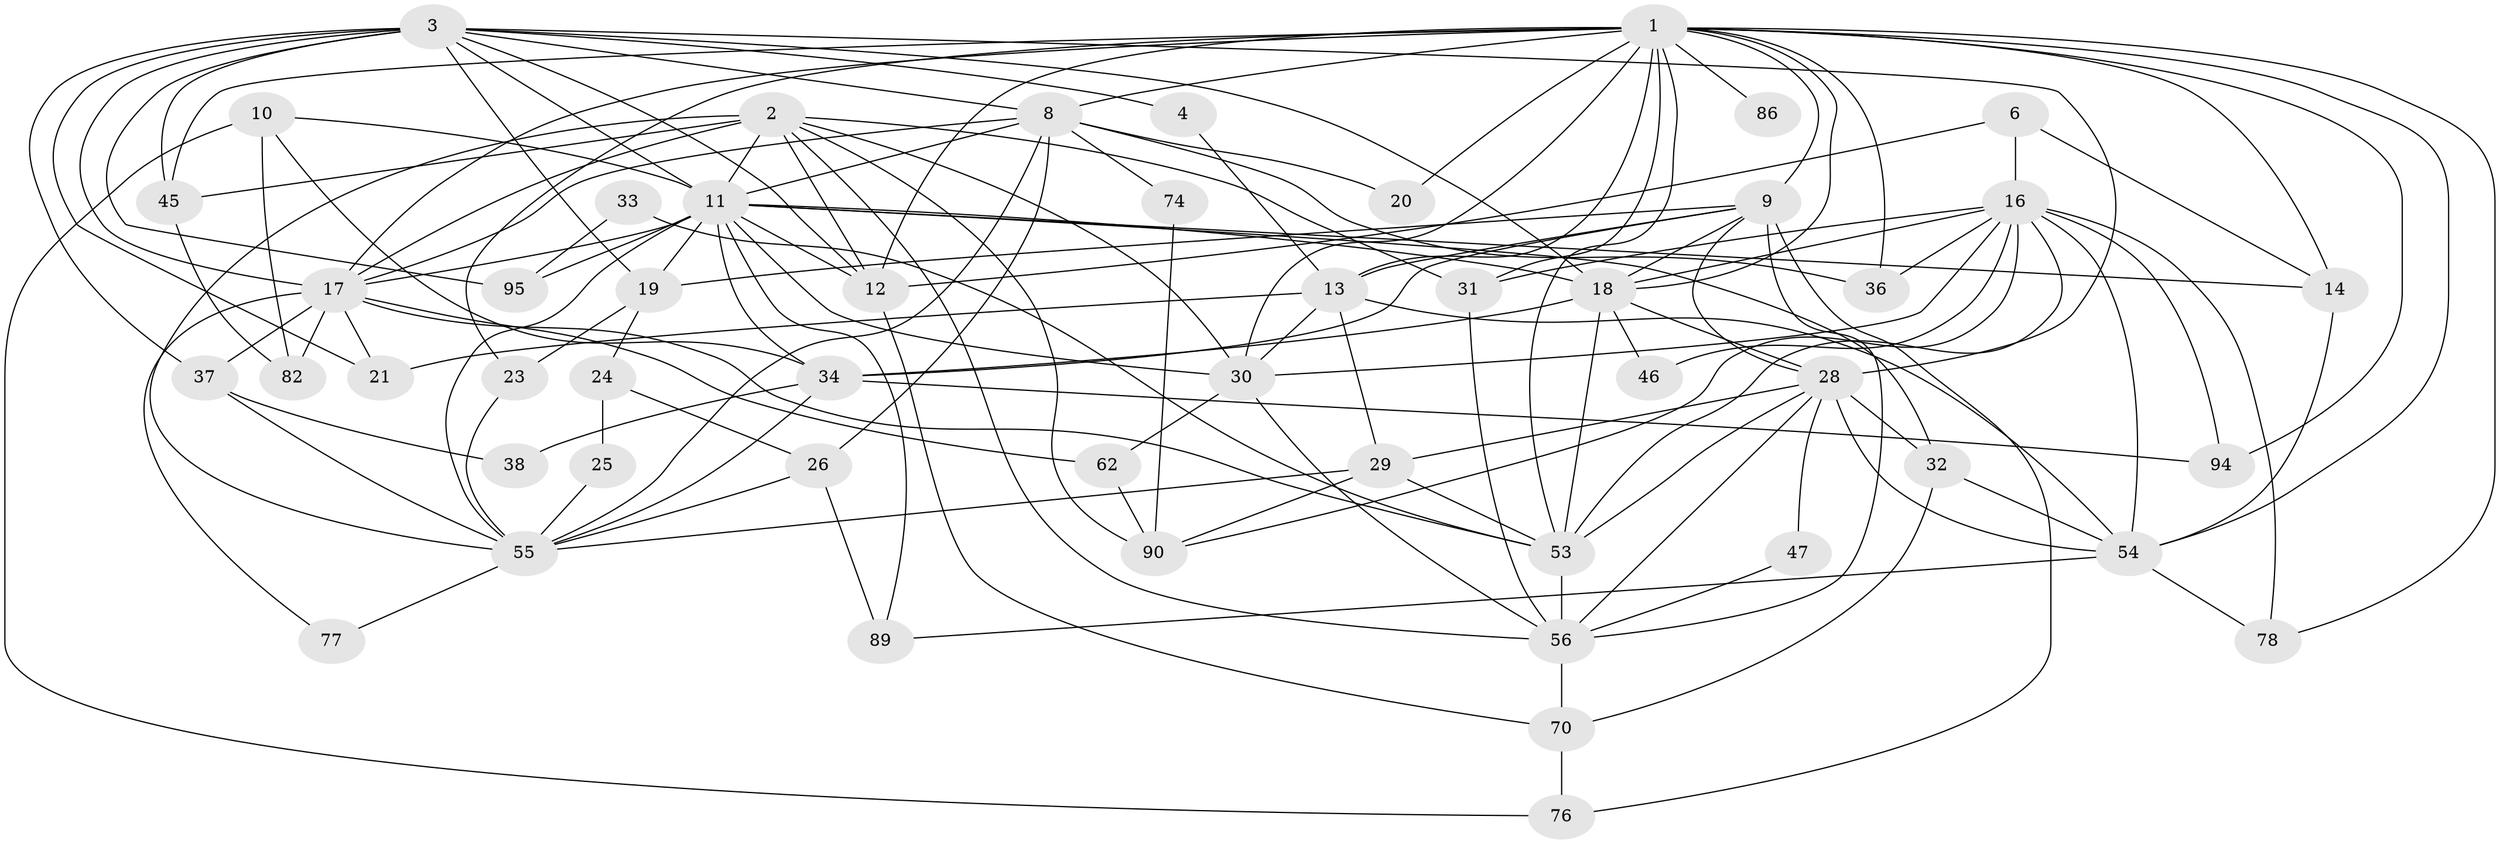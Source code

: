 // original degree distribution, {7: 0.019417475728155338, 4: 0.2815533980582524, 5: 0.18446601941747573, 2: 0.1553398058252427, 3: 0.22330097087378642, 6: 0.1262135922330097, 8: 0.009708737864077669}
// Generated by graph-tools (version 1.1) at 2025/15/03/09/25 04:15:03]
// undirected, 51 vertices, 137 edges
graph export_dot {
graph [start="1"]
  node [color=gray90,style=filled];
  1 [super="+5+7"];
  2 [super="+27"];
  3 [super="+98+59"];
  4;
  6;
  8 [super="+48+57"];
  9 [super="+79+15"];
  10;
  11 [super="+61+41+22"];
  12 [super="+60+72"];
  13 [super="+65"];
  14;
  16 [super="+100+93+40"];
  17 [super="+69+35+44"];
  18 [super="+49"];
  19;
  20;
  21;
  23;
  24;
  25;
  26;
  28 [super="+73+66"];
  29 [super="+67"];
  30 [super="+96"];
  31 [super="+83+64"];
  32;
  33;
  34 [super="+39"];
  36;
  37 [super="+42"];
  38;
  45 [super="+97"];
  46;
  47;
  53 [super="+102"];
  54 [super="+75+63"];
  55 [super="+91+68+87"];
  56 [super="+80"];
  62;
  70 [super="+88"];
  74;
  76;
  77;
  78;
  82;
  86;
  89;
  90 [super="+99"];
  94;
  95;
  1 -- 86 [weight=2];
  1 -- 94;
  1 -- 31;
  1 -- 36;
  1 -- 9;
  1 -- 45;
  1 -- 78;
  1 -- 13;
  1 -- 20;
  1 -- 53;
  1 -- 54;
  1 -- 18;
  1 -- 30 [weight=2];
  1 -- 23;
  1 -- 8;
  1 -- 14;
  1 -- 12;
  1 -- 17 [weight=2];
  2 -- 31;
  2 -- 30;
  2 -- 45;
  2 -- 17 [weight=2];
  2 -- 90;
  2 -- 55;
  2 -- 12;
  2 -- 11;
  2 -- 56;
  3 -- 18;
  3 -- 19;
  3 -- 4;
  3 -- 21;
  3 -- 45;
  3 -- 37;
  3 -- 8;
  3 -- 12;
  3 -- 95;
  3 -- 17;
  3 -- 11;
  3 -- 28;
  4 -- 13;
  6 -- 12;
  6 -- 14;
  6 -- 16;
  8 -- 17;
  8 -- 20;
  8 -- 36;
  8 -- 74;
  8 -- 11;
  8 -- 26;
  8 -- 55 [weight=2];
  9 -- 76;
  9 -- 34;
  9 -- 28;
  9 -- 19;
  9 -- 18;
  9 -- 13;
  9 -- 56;
  10 -- 34;
  10 -- 76;
  10 -- 82;
  10 -- 11;
  11 -- 95 [weight=2];
  11 -- 14;
  11 -- 34 [weight=2];
  11 -- 19;
  11 -- 89 [weight=2];
  11 -- 30 [weight=2];
  11 -- 18;
  11 -- 32;
  11 -- 12;
  11 -- 17;
  11 -- 55;
  12 -- 70;
  13 -- 29;
  13 -- 21;
  13 -- 54;
  13 -- 30;
  14 -- 54;
  16 -- 53;
  16 -- 78;
  16 -- 36;
  16 -- 94;
  16 -- 18;
  16 -- 54;
  16 -- 90;
  16 -- 46;
  16 -- 30;
  16 -- 31;
  17 -- 77;
  17 -- 82;
  17 -- 21;
  17 -- 53;
  17 -- 62;
  17 -- 37;
  18 -- 53;
  18 -- 34;
  18 -- 28;
  18 -- 46;
  19 -- 23;
  19 -- 24;
  23 -- 55;
  24 -- 26;
  24 -- 25;
  25 -- 55;
  26 -- 89;
  26 -- 55;
  28 -- 32;
  28 -- 53;
  28 -- 54;
  28 -- 47;
  28 -- 56;
  28 -- 29;
  29 -- 55;
  29 -- 90 [weight=2];
  29 -- 53;
  30 -- 62;
  30 -- 56;
  31 -- 56;
  32 -- 54;
  32 -- 70;
  33 -- 95;
  33 -- 53 [weight=2];
  34 -- 38;
  34 -- 94;
  34 -- 55;
  37 -- 38;
  37 -- 55 [weight=2];
  45 -- 82;
  47 -- 56;
  53 -- 56;
  54 -- 78 [weight=2];
  54 -- 89;
  55 -- 77;
  56 -- 70 [weight=2];
  62 -- 90;
  70 -- 76;
  74 -- 90;
}
